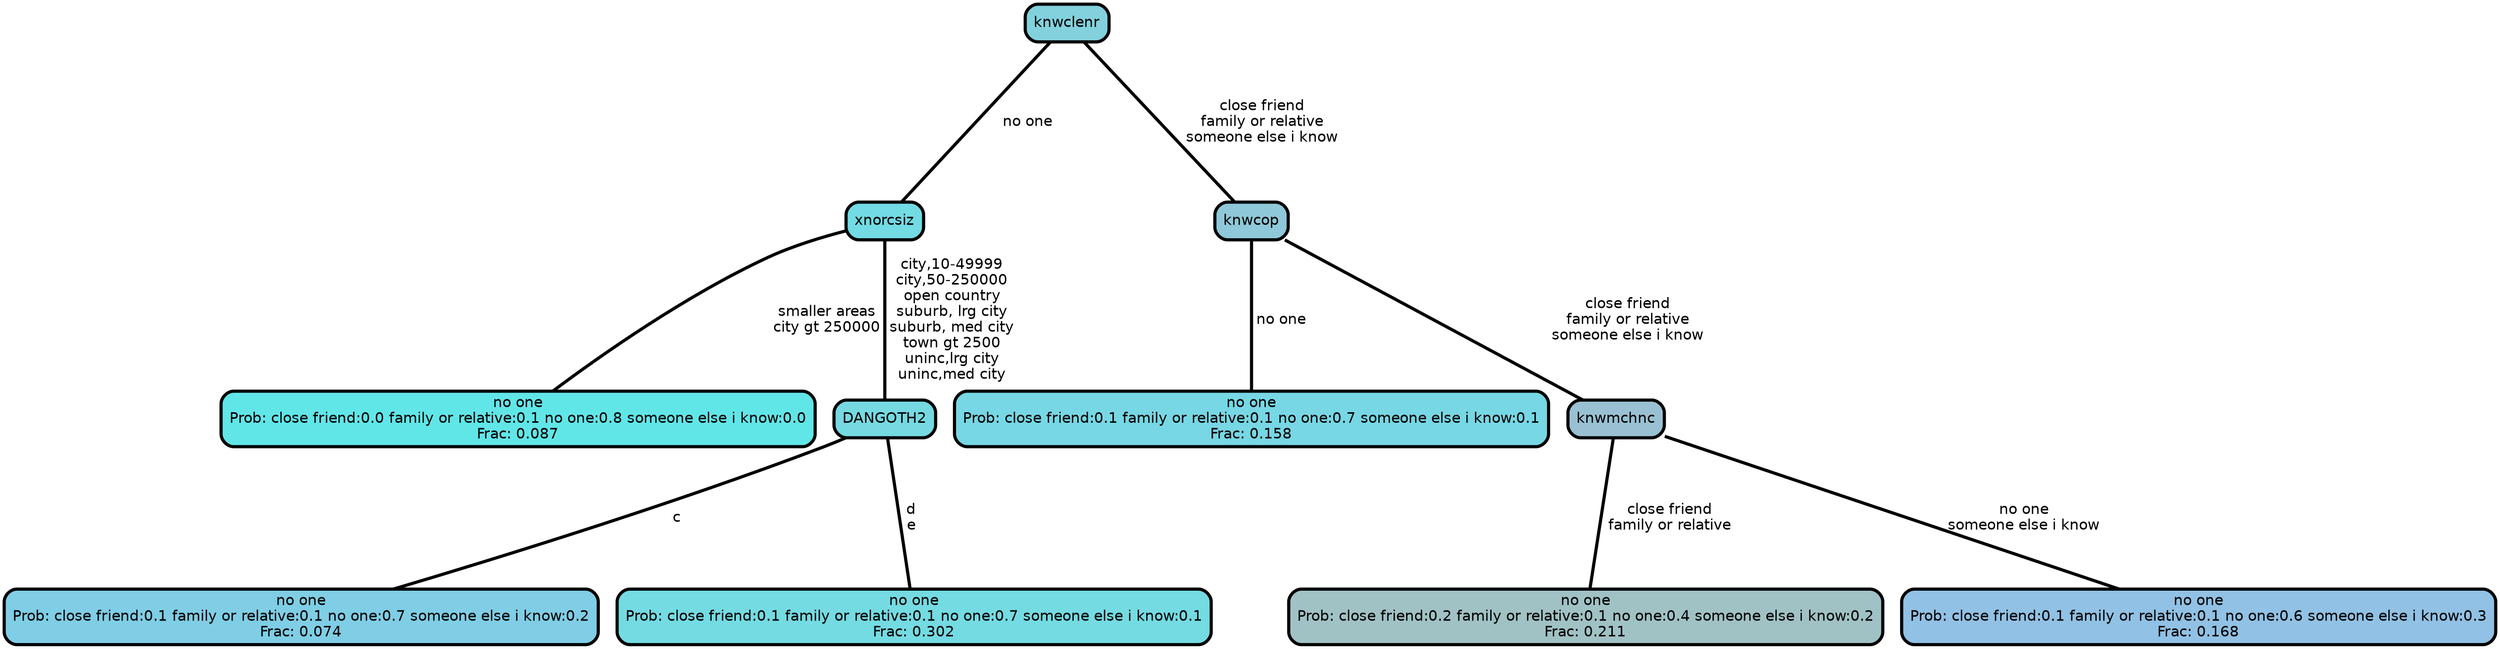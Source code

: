 graph Tree {
node [shape=box, style="filled, rounded",color="black",penwidth="3",fontcolor="black",                 fontname=helvetica] ;
graph [ranksep="0 equally", splines=straight,                 bgcolor=transparent, dpi=200] ;
edge [fontname=helvetica, color=black] ;
0 [label="no one
Prob: close friend:0.0 family or relative:0.1 no one:0.8 someone else i know:0.0
Frac: 0.087", fillcolor="#61e6e8"] ;
1 [label="xnorcsiz", fillcolor="#72dbe3"] ;
2 [label="no one
Prob: close friend:0.1 family or relative:0.1 no one:0.7 someone else i know:0.2
Frac: 0.074", fillcolor="#7fcee5"] ;
3 [label="DANGOTH2", fillcolor="#76d9e2"] ;
4 [label="no one
Prob: close friend:0.1 family or relative:0.1 no one:0.7 someone else i know:0.1
Frac: 0.302", fillcolor="#74dbe2"] ;
5 [label="knwclenr", fillcolor="#82d1dd"] ;
6 [label="no one
Prob: close friend:0.1 family or relative:0.1 no one:0.7 someone else i know:0.1
Frac: 0.158", fillcolor="#77d7e4"] ;
7 [label="knwcop", fillcolor="#8fc8d8"] ;
8 [label="no one
Prob: close friend:0.2 family or relative:0.1 no one:0.4 someone else i know:0.2
Frac: 0.211", fillcolor="#a0c2c5"] ;
9 [label="knwmchnc", fillcolor="#99c1d3"] ;
10 [label="no one
Prob: close friend:0.1 family or relative:0.1 no one:0.6 someone else i know:0.3
Frac: 0.168", fillcolor="#91c1e4"] ;
1 -- 0 [label=" smaller areas\n city gt 250000",penwidth=3] ;
1 -- 3 [label=" city,10-49999\n city,50-250000\n open country\n suburb, lrg city\n suburb, med city\n town gt 2500\n uninc,lrg city\n uninc,med city",penwidth=3] ;
3 -- 2 [label=" c",penwidth=3] ;
3 -- 4 [label=" d\n e",penwidth=3] ;
5 -- 1 [label=" no one",penwidth=3] ;
5 -- 7 [label=" close friend\n family or relative\n someone else i know",penwidth=3] ;
7 -- 6 [label=" no one",penwidth=3] ;
7 -- 9 [label=" close friend\n family or relative\n someone else i know",penwidth=3] ;
9 -- 8 [label=" close friend\n family or relative",penwidth=3] ;
9 -- 10 [label=" no one\n someone else i know",penwidth=3] ;
{rank = same;}}